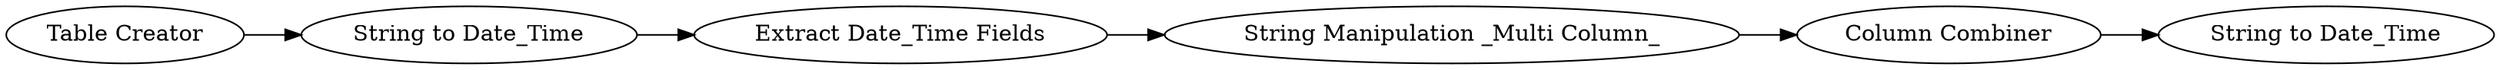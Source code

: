 digraph {
	6 -> 4
	4 -> 5
	1 -> 2
	2 -> 3
	3 -> 6
	5 [label="String to Date_Time"]
	1 [label="Table Creator"]
	4 [label="Column Combiner"]
	6 [label="String Manipulation _Multi Column_"]
	3 [label="Extract Date_Time Fields"]
	2 [label="String to Date_Time"]
	rankdir=LR
}

